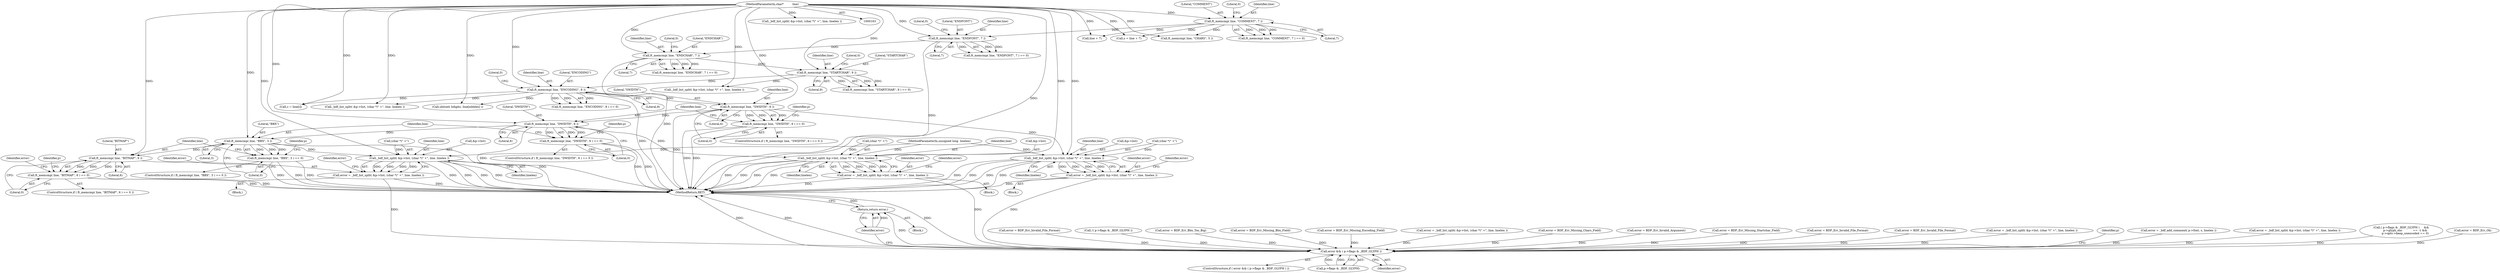 digraph "0_savannah_07bdb6e289c7954e2a533039dc93c1c136099d2d@API" {
"1001007" [label="(Call,ft_memcmp( line, \"SWIDTH\", 6 ))"];
"1000478" [label="(Call,ft_memcmp( line, \"ENCODING\", 8 ))"];
"1000398" [label="(Call,ft_memcmp( line, \"STARTCHAR\", 9 ))"];
"1000357" [label="(Call,ft_memcmp( line, \"ENDCHAR\", 7 ))"];
"1000331" [label="(Call,ft_memcmp( line, \"ENDFONT\", 7 ))"];
"1000206" [label="(Call,ft_memcmp( line, \"COMMENT\", 7 ))"];
"1000164" [label="(MethodParameterIn,char*          line)"];
"1001006" [label="(Call,ft_memcmp( line, \"SWIDTH\", 6 ) == 0)"];
"1001023" [label="(Call,_bdf_list_split( &p->list, (char *)\" +\", line, linelen ))"];
"1001021" [label="(Call,error = _bdf_list_split( &p->list, (char *)\" +\", line, linelen ))"];
"1001558" [label="(Call,error && ( p->flags & _BDF_GLYPH ))"];
"1001569" [label="(Return,return error;)"];
"1001060" [label="(Call,ft_memcmp( line, \"DWIDTH\", 6 ))"];
"1001059" [label="(Call,ft_memcmp( line, \"DWIDTH\", 6 ) == 0)"];
"1001076" [label="(Call,_bdf_list_split( &p->list, (char *)\" +\", line, linelen ))"];
"1001074" [label="(Call,error = _bdf_list_split( &p->list, (char *)\" +\", line, linelen ))"];
"1001141" [label="(Call,ft_memcmp( line, \"BBX\", 3 ))"];
"1001140" [label="(Call,ft_memcmp( line, \"BBX\", 3 ) == 0)"];
"1001157" [label="(Call,_bdf_list_split( &p->list, (char *)\" +\", line, linelen ))"];
"1001155" [label="(Call,error = _bdf_list_split( &p->list, (char *)\" +\", line, linelen ))"];
"1001456" [label="(Call,ft_memcmp( line, \"BITMAP\", 6 ))"];
"1001455" [label="(Call,ft_memcmp( line, \"BITMAP\", 6 ) == 0)"];
"1000334" [label="(Literal,7)"];
"1001142" [label="(Identifier,line)"];
"1000481" [label="(Literal,8)"];
"1001460" [label="(Literal,0)"];
"1001467" [label="(Identifier,p)"];
"1000208" [label="(Literal,\"COMMENT\")"];
"1001085" [label="(Identifier,linelen)"];
"1001017" [label="(Identifier,p)"];
"1001060" [label="(Call,ft_memcmp( line, \"DWIDTH\", 6 ))"];
"1000402" [label="(Literal,0)"];
"1000358" [label="(Identifier,line)"];
"1000333" [label="(Literal,\"ENDFONT\")"];
"1000210" [label="(Literal,0)"];
"1001548" [label="(Call,error = BDF_Err_Invalid_File_Format)"];
"1001075" [label="(Identifier,error)"];
"1001557" [label="(ControlStructure,if ( error && ( p->flags & _BDF_GLYPH ) ))"];
"1001011" [label="(Literal,0)"];
"1000209" [label="(Literal,7)"];
"1000485" [label="(Call,!( p->flags & _BDF_GLYPH ))"];
"1001064" [label="(Literal,0)"];
"1001516" [label="(Call,error = BDF_Err_Bbx_Too_Big)"];
"1000332" [label="(Identifier,line)"];
"1001023" [label="(Call,_bdf_list_split( &p->list, (char *)\" +\", line, linelen ))"];
"1000361" [label="(Literal,0)"];
"1000397" [label="(Call,ft_memcmp( line, \"STARTCHAR\", 9 ) == 0)"];
"1000331" [label="(Call,ft_memcmp( line, \"ENDFONT\", 7 ))"];
"1001022" [label="(Identifier,error)"];
"1001087" [label="(Identifier,error)"];
"1001012" [label="(Block,)"];
"1000357" [label="(Call,ft_memcmp( line, \"ENDCHAR\", 7 ))"];
"1001010" [label="(Literal,6)"];
"1001006" [label="(Call,ft_memcmp( line, \"SWIDTH\", 6 ) == 0)"];
"1001471" [label="(Call,error = BDF_Err_Missing_Bbx_Field)"];
"1001081" [label="(Call,(char *)\" +\")"];
"1001553" [label="(Call,error = BDF_Err_Missing_Encoding_Field)"];
"1000169" [label="(Block,)"];
"1001458" [label="(Literal,\"BITMAP\")"];
"1000477" [label="(Call,ft_memcmp( line, \"ENCODING\", 8 ) == 0)"];
"1001459" [label="(Literal,6)"];
"1001032" [label="(Identifier,linelen)"];
"1001162" [label="(Call,(char *)\" +\")"];
"1000398" [label="(Call,ft_memcmp( line, \"STARTCHAR\", 9 ))"];
"1000401" [label="(Literal,9)"];
"1001031" [label="(Identifier,line)"];
"1000480" [label="(Literal,\"ENCODING\")"];
"1000206" [label="(Call,ft_memcmp( line, \"COMMENT\", 7 ))"];
"1001008" [label="(Identifier,line)"];
"1001560" [label="(Call,p->flags & _BDF_GLYPH)"];
"1001549" [label="(Identifier,error)"];
"1001034" [label="(Identifier,error)"];
"1000259" [label="(Call,error = _bdf_list_split( &p->list, (char *)\" +\", line, linelen ))"];
"1000205" [label="(Call,ft_memcmp( line, \"COMMENT\", 7 ) == 0)"];
"1001165" [label="(Identifier,line)"];
"1001456" [label="(Call,ft_memcmp( line, \"BITMAP\", 6 ))"];
"1001065" [label="(Block,)"];
"1000335" [label="(Literal,0)"];
"1001157" [label="(Call,_bdf_list_split( &p->list, (char *)\" +\", line, linelen ))"];
"1000217" [label="(Call,line + 7)"];
"1000255" [label="(Call,error = BDF_Err_Missing_Chars_Field)"];
"1000978" [label="(Call,sbitset( hdigits, line[nibbles] ))"];
"1001168" [label="(Identifier,error)"];
"1000310" [label="(Call,error = BDF_Err_Invalid_Argument)"];
"1001143" [label="(Literal,\"BBX\")"];
"1000165" [label="(MethodParameterIn,unsigned long  linelen)"];
"1001146" [label="(Block,)"];
"1001139" [label="(ControlStructure,if ( ft_memcmp( line, \"BBX\", 3 ) == 0 ))"];
"1001455" [label="(Call,ft_memcmp( line, \"BITMAP\", 6 ) == 0)"];
"1001141" [label="(Call,ft_memcmp( line, \"BBX\", 3 ))"];
"1001084" [label="(Identifier,line)"];
"1001063" [label="(Literal,6)"];
"1001061" [label="(Identifier,line)"];
"1001009" [label="(Literal,\"SWIDTH\")"];
"1001571" [label="(MethodReturn,RET)"];
"1001059" [label="(Call,ft_memcmp( line, \"DWIDTH\", 6 ) == 0)"];
"1001569" [label="(Return,return error;)"];
"1001156" [label="(Identifier,error)"];
"1001558" [label="(Call,error && ( p->flags & _BDF_GLYPH ))"];
"1001166" [label="(Identifier,linelen)"];
"1001158" [label="(Call,&p->list)"];
"1000215" [label="(Call,s = line + 7)"];
"1001076" [label="(Call,_bdf_list_split( &p->list, (char *)\" +\", line, linelen ))"];
"1000492" [label="(Call,error = BDF_Err_Missing_Startchar_Field)"];
"1000164" [label="(MethodParameterIn,char*          line)"];
"1001024" [label="(Call,&p->list)"];
"1000360" [label="(Literal,7)"];
"1001457" [label="(Identifier,line)"];
"1001155" [label="(Call,error = _bdf_list_split( &p->list, (char *)\" +\", line, linelen ))"];
"1000884" [label="(Call,c = line[i])"];
"1001021" [label="(Call,error = _bdf_list_split( &p->list, (char *)\" +\", line, linelen ))"];
"1001074" [label="(Call,error = _bdf_list_split( &p->list, (char *)\" +\", line, linelen ))"];
"1000596" [label="(Call,error = BDF_Err_Invalid_File_Format)"];
"1000443" [label="(Call,error = BDF_Err_Invalid_File_Format)"];
"1001140" [label="(Call,ft_memcmp( line, \"BBX\", 3 ) == 0)"];
"1000498" [label="(Call,_bdf_list_split( &p->list, (char *)\" +\", line, linelen ))"];
"1001145" [label="(Literal,0)"];
"1000359" [label="(Literal,\"ENDCHAR\")"];
"1000478" [label="(Call,ft_memcmp( line, \"ENCODING\", 8 ))"];
"1000482" [label="(Literal,0)"];
"1000207" [label="(Identifier,line)"];
"1001559" [label="(Identifier,error)"];
"1001007" [label="(Call,ft_memcmp( line, \"SWIDTH\", 6 ))"];
"1001028" [label="(Call,(char *)\" +\")"];
"1000408" [label="(Call,error = _bdf_list_split( &p->list, (char *)\" +\", line, linelen ))"];
"1000479" [label="(Identifier,line)"];
"1001567" [label="(Identifier,p)"];
"1000400" [label="(Literal,\"STARTCHAR\")"];
"1001077" [label="(Call,&p->list)"];
"1000356" [label="(Call,ft_memcmp( line, \"ENDCHAR\", 7 ) == 0)"];
"1001005" [label="(ControlStructure,if ( ft_memcmp( line, \"SWIDTH\", 6 ) == 0 ))"];
"1000230" [label="(Call,error = _bdf_add_comment( p->font, s, linelen ))"];
"1001144" [label="(Literal,3)"];
"1000399" [label="(Identifier,line)"];
"1000496" [label="(Call,error = _bdf_list_split( &p->list, (char *)\" +\", line, linelen ))"];
"1000410" [label="(Call,_bdf_list_split( &p->list, (char *)\" +\", line, linelen ))"];
"1001570" [label="(Identifier,error)"];
"1001151" [label="(Identifier,p)"];
"1001062" [label="(Literal,\"DWIDTH\")"];
"1001454" [label="(ControlStructure,if ( ft_memcmp( line, \"BITMAP\", 6 ) == 0 ))"];
"1000330" [label="(Call,ft_memcmp( line, \"ENDFONT\", 7 ) == 0)"];
"1000375" [label="(Call,( p->flags & _BDF_GLYPH )     &&\n         p->glyph_enc            == -1 &&\n         p->opts->keep_unencoded == 0)"];
"1000261" [label="(Call,_bdf_list_split( &p->list, (char *)\" +\", line, linelen ))"];
"1000182" [label="(Call,error = BDF_Err_Ok)"];
"1000249" [label="(Call,ft_memcmp( line, \"CHARS\", 5 ))"];
"1001070" [label="(Identifier,p)"];
"1001058" [label="(ControlStructure,if ( ft_memcmp( line, \"DWIDTH\", 6 ) == 0 ))"];
"1001007" -> "1001006"  [label="AST: "];
"1001007" -> "1001010"  [label="CFG: "];
"1001008" -> "1001007"  [label="AST: "];
"1001009" -> "1001007"  [label="AST: "];
"1001010" -> "1001007"  [label="AST: "];
"1001011" -> "1001007"  [label="CFG: "];
"1001007" -> "1001571"  [label="DDG: "];
"1001007" -> "1001006"  [label="DDG: "];
"1001007" -> "1001006"  [label="DDG: "];
"1001007" -> "1001006"  [label="DDG: "];
"1000478" -> "1001007"  [label="DDG: "];
"1000164" -> "1001007"  [label="DDG: "];
"1001007" -> "1001023"  [label="DDG: "];
"1001007" -> "1001060"  [label="DDG: "];
"1000478" -> "1000477"  [label="AST: "];
"1000478" -> "1000481"  [label="CFG: "];
"1000479" -> "1000478"  [label="AST: "];
"1000480" -> "1000478"  [label="AST: "];
"1000481" -> "1000478"  [label="AST: "];
"1000482" -> "1000478"  [label="CFG: "];
"1000478" -> "1001571"  [label="DDG: "];
"1000478" -> "1000477"  [label="DDG: "];
"1000478" -> "1000477"  [label="DDG: "];
"1000478" -> "1000477"  [label="DDG: "];
"1000398" -> "1000478"  [label="DDG: "];
"1000164" -> "1000478"  [label="DDG: "];
"1000478" -> "1000498"  [label="DDG: "];
"1000478" -> "1000884"  [label="DDG: "];
"1000478" -> "1000978"  [label="DDG: "];
"1000398" -> "1000397"  [label="AST: "];
"1000398" -> "1000401"  [label="CFG: "];
"1000399" -> "1000398"  [label="AST: "];
"1000400" -> "1000398"  [label="AST: "];
"1000401" -> "1000398"  [label="AST: "];
"1000402" -> "1000398"  [label="CFG: "];
"1000398" -> "1000397"  [label="DDG: "];
"1000398" -> "1000397"  [label="DDG: "];
"1000398" -> "1000397"  [label="DDG: "];
"1000357" -> "1000398"  [label="DDG: "];
"1000164" -> "1000398"  [label="DDG: "];
"1000398" -> "1000410"  [label="DDG: "];
"1000357" -> "1000356"  [label="AST: "];
"1000357" -> "1000360"  [label="CFG: "];
"1000358" -> "1000357"  [label="AST: "];
"1000359" -> "1000357"  [label="AST: "];
"1000360" -> "1000357"  [label="AST: "];
"1000361" -> "1000357"  [label="CFG: "];
"1000357" -> "1001571"  [label="DDG: "];
"1000357" -> "1000356"  [label="DDG: "];
"1000357" -> "1000356"  [label="DDG: "];
"1000357" -> "1000356"  [label="DDG: "];
"1000331" -> "1000357"  [label="DDG: "];
"1000164" -> "1000357"  [label="DDG: "];
"1000331" -> "1000330"  [label="AST: "];
"1000331" -> "1000334"  [label="CFG: "];
"1000332" -> "1000331"  [label="AST: "];
"1000333" -> "1000331"  [label="AST: "];
"1000334" -> "1000331"  [label="AST: "];
"1000335" -> "1000331"  [label="CFG: "];
"1000331" -> "1001571"  [label="DDG: "];
"1000331" -> "1000330"  [label="DDG: "];
"1000331" -> "1000330"  [label="DDG: "];
"1000331" -> "1000330"  [label="DDG: "];
"1000206" -> "1000331"  [label="DDG: "];
"1000164" -> "1000331"  [label="DDG: "];
"1000206" -> "1000205"  [label="AST: "];
"1000206" -> "1000209"  [label="CFG: "];
"1000207" -> "1000206"  [label="AST: "];
"1000208" -> "1000206"  [label="AST: "];
"1000209" -> "1000206"  [label="AST: "];
"1000210" -> "1000206"  [label="CFG: "];
"1000206" -> "1000205"  [label="DDG: "];
"1000206" -> "1000205"  [label="DDG: "];
"1000206" -> "1000205"  [label="DDG: "];
"1000164" -> "1000206"  [label="DDG: "];
"1000206" -> "1000215"  [label="DDG: "];
"1000206" -> "1000217"  [label="DDG: "];
"1000206" -> "1000249"  [label="DDG: "];
"1000164" -> "1000163"  [label="AST: "];
"1000164" -> "1001571"  [label="DDG: "];
"1000164" -> "1000215"  [label="DDG: "];
"1000164" -> "1000217"  [label="DDG: "];
"1000164" -> "1000249"  [label="DDG: "];
"1000164" -> "1000261"  [label="DDG: "];
"1000164" -> "1000410"  [label="DDG: "];
"1000164" -> "1000498"  [label="DDG: "];
"1000164" -> "1000884"  [label="DDG: "];
"1000164" -> "1000978"  [label="DDG: "];
"1000164" -> "1001023"  [label="DDG: "];
"1000164" -> "1001060"  [label="DDG: "];
"1000164" -> "1001076"  [label="DDG: "];
"1000164" -> "1001141"  [label="DDG: "];
"1000164" -> "1001157"  [label="DDG: "];
"1000164" -> "1001456"  [label="DDG: "];
"1001006" -> "1001005"  [label="AST: "];
"1001006" -> "1001011"  [label="CFG: "];
"1001011" -> "1001006"  [label="AST: "];
"1001017" -> "1001006"  [label="CFG: "];
"1001061" -> "1001006"  [label="CFG: "];
"1001006" -> "1001571"  [label="DDG: "];
"1001006" -> "1001571"  [label="DDG: "];
"1001023" -> "1001021"  [label="AST: "];
"1001023" -> "1001032"  [label="CFG: "];
"1001024" -> "1001023"  [label="AST: "];
"1001028" -> "1001023"  [label="AST: "];
"1001031" -> "1001023"  [label="AST: "];
"1001032" -> "1001023"  [label="AST: "];
"1001021" -> "1001023"  [label="CFG: "];
"1001023" -> "1001571"  [label="DDG: "];
"1001023" -> "1001571"  [label="DDG: "];
"1001023" -> "1001571"  [label="DDG: "];
"1001023" -> "1001571"  [label="DDG: "];
"1001023" -> "1001021"  [label="DDG: "];
"1001023" -> "1001021"  [label="DDG: "];
"1001023" -> "1001021"  [label="DDG: "];
"1001023" -> "1001021"  [label="DDG: "];
"1001028" -> "1001023"  [label="DDG: "];
"1000165" -> "1001023"  [label="DDG: "];
"1001021" -> "1001012"  [label="AST: "];
"1001022" -> "1001021"  [label="AST: "];
"1001034" -> "1001021"  [label="CFG: "];
"1001021" -> "1001571"  [label="DDG: "];
"1001021" -> "1001558"  [label="DDG: "];
"1001558" -> "1001557"  [label="AST: "];
"1001558" -> "1001559"  [label="CFG: "];
"1001558" -> "1001560"  [label="CFG: "];
"1001559" -> "1001558"  [label="AST: "];
"1001560" -> "1001558"  [label="AST: "];
"1001567" -> "1001558"  [label="CFG: "];
"1001570" -> "1001558"  [label="CFG: "];
"1001558" -> "1001571"  [label="DDG: "];
"1001558" -> "1001571"  [label="DDG: "];
"1001558" -> "1001571"  [label="DDG: "];
"1000259" -> "1001558"  [label="DDG: "];
"1000596" -> "1001558"  [label="DDG: "];
"1000492" -> "1001558"  [label="DDG: "];
"1000496" -> "1001558"  [label="DDG: "];
"1001553" -> "1001558"  [label="DDG: "];
"1000230" -> "1001558"  [label="DDG: "];
"1000182" -> "1001558"  [label="DDG: "];
"1000443" -> "1001558"  [label="DDG: "];
"1001516" -> "1001558"  [label="DDG: "];
"1001074" -> "1001558"  [label="DDG: "];
"1001155" -> "1001558"  [label="DDG: "];
"1000408" -> "1001558"  [label="DDG: "];
"1001471" -> "1001558"  [label="DDG: "];
"1000310" -> "1001558"  [label="DDG: "];
"1001548" -> "1001558"  [label="DDG: "];
"1000255" -> "1001558"  [label="DDG: "];
"1000485" -> "1001558"  [label="DDG: "];
"1000375" -> "1001558"  [label="DDG: "];
"1001560" -> "1001558"  [label="DDG: "];
"1001560" -> "1001558"  [label="DDG: "];
"1001558" -> "1001569"  [label="DDG: "];
"1001569" -> "1000169"  [label="AST: "];
"1001569" -> "1001570"  [label="CFG: "];
"1001570" -> "1001569"  [label="AST: "];
"1001571" -> "1001569"  [label="CFG: "];
"1001569" -> "1001571"  [label="DDG: "];
"1001570" -> "1001569"  [label="DDG: "];
"1001060" -> "1001059"  [label="AST: "];
"1001060" -> "1001063"  [label="CFG: "];
"1001061" -> "1001060"  [label="AST: "];
"1001062" -> "1001060"  [label="AST: "];
"1001063" -> "1001060"  [label="AST: "];
"1001064" -> "1001060"  [label="CFG: "];
"1001060" -> "1001571"  [label="DDG: "];
"1001060" -> "1001059"  [label="DDG: "];
"1001060" -> "1001059"  [label="DDG: "];
"1001060" -> "1001059"  [label="DDG: "];
"1001060" -> "1001076"  [label="DDG: "];
"1001060" -> "1001141"  [label="DDG: "];
"1001059" -> "1001058"  [label="AST: "];
"1001059" -> "1001064"  [label="CFG: "];
"1001064" -> "1001059"  [label="AST: "];
"1001070" -> "1001059"  [label="CFG: "];
"1001142" -> "1001059"  [label="CFG: "];
"1001059" -> "1001571"  [label="DDG: "];
"1001059" -> "1001571"  [label="DDG: "];
"1001076" -> "1001074"  [label="AST: "];
"1001076" -> "1001085"  [label="CFG: "];
"1001077" -> "1001076"  [label="AST: "];
"1001081" -> "1001076"  [label="AST: "];
"1001084" -> "1001076"  [label="AST: "];
"1001085" -> "1001076"  [label="AST: "];
"1001074" -> "1001076"  [label="CFG: "];
"1001076" -> "1001571"  [label="DDG: "];
"1001076" -> "1001571"  [label="DDG: "];
"1001076" -> "1001571"  [label="DDG: "];
"1001076" -> "1001571"  [label="DDG: "];
"1001076" -> "1001074"  [label="DDG: "];
"1001076" -> "1001074"  [label="DDG: "];
"1001076" -> "1001074"  [label="DDG: "];
"1001076" -> "1001074"  [label="DDG: "];
"1001081" -> "1001076"  [label="DDG: "];
"1000165" -> "1001076"  [label="DDG: "];
"1001074" -> "1001065"  [label="AST: "];
"1001075" -> "1001074"  [label="AST: "];
"1001087" -> "1001074"  [label="CFG: "];
"1001074" -> "1001571"  [label="DDG: "];
"1001141" -> "1001140"  [label="AST: "];
"1001141" -> "1001144"  [label="CFG: "];
"1001142" -> "1001141"  [label="AST: "];
"1001143" -> "1001141"  [label="AST: "];
"1001144" -> "1001141"  [label="AST: "];
"1001145" -> "1001141"  [label="CFG: "];
"1001141" -> "1001571"  [label="DDG: "];
"1001141" -> "1001140"  [label="DDG: "];
"1001141" -> "1001140"  [label="DDG: "];
"1001141" -> "1001140"  [label="DDG: "];
"1001141" -> "1001157"  [label="DDG: "];
"1001141" -> "1001456"  [label="DDG: "];
"1001140" -> "1001139"  [label="AST: "];
"1001140" -> "1001145"  [label="CFG: "];
"1001145" -> "1001140"  [label="AST: "];
"1001151" -> "1001140"  [label="CFG: "];
"1001457" -> "1001140"  [label="CFG: "];
"1001140" -> "1001571"  [label="DDG: "];
"1001140" -> "1001571"  [label="DDG: "];
"1001157" -> "1001155"  [label="AST: "];
"1001157" -> "1001166"  [label="CFG: "];
"1001158" -> "1001157"  [label="AST: "];
"1001162" -> "1001157"  [label="AST: "];
"1001165" -> "1001157"  [label="AST: "];
"1001166" -> "1001157"  [label="AST: "];
"1001155" -> "1001157"  [label="CFG: "];
"1001157" -> "1001571"  [label="DDG: "];
"1001157" -> "1001571"  [label="DDG: "];
"1001157" -> "1001571"  [label="DDG: "];
"1001157" -> "1001571"  [label="DDG: "];
"1001157" -> "1001155"  [label="DDG: "];
"1001157" -> "1001155"  [label="DDG: "];
"1001157" -> "1001155"  [label="DDG: "];
"1001157" -> "1001155"  [label="DDG: "];
"1001162" -> "1001157"  [label="DDG: "];
"1000165" -> "1001157"  [label="DDG: "];
"1001155" -> "1001146"  [label="AST: "];
"1001156" -> "1001155"  [label="AST: "];
"1001168" -> "1001155"  [label="CFG: "];
"1001155" -> "1001571"  [label="DDG: "];
"1001456" -> "1001455"  [label="AST: "];
"1001456" -> "1001459"  [label="CFG: "];
"1001457" -> "1001456"  [label="AST: "];
"1001458" -> "1001456"  [label="AST: "];
"1001459" -> "1001456"  [label="AST: "];
"1001460" -> "1001456"  [label="CFG: "];
"1001456" -> "1001571"  [label="DDG: "];
"1001456" -> "1001455"  [label="DDG: "];
"1001456" -> "1001455"  [label="DDG: "];
"1001456" -> "1001455"  [label="DDG: "];
"1001455" -> "1001454"  [label="AST: "];
"1001455" -> "1001460"  [label="CFG: "];
"1001460" -> "1001455"  [label="AST: "];
"1001467" -> "1001455"  [label="CFG: "];
"1001549" -> "1001455"  [label="CFG: "];
"1001455" -> "1001571"  [label="DDG: "];
"1001455" -> "1001571"  [label="DDG: "];
}
